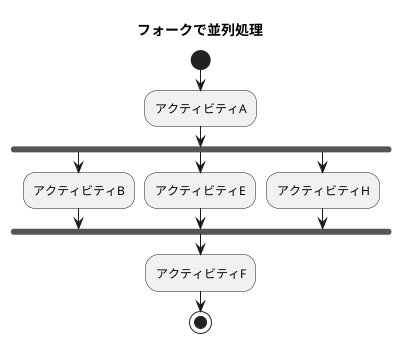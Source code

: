 @startuml 並列処理
title フォークで並列処理
start
:アクティビティA;
fork
    :アクティビティB;
    ' fork
    '     :アクティビティC;
    ' fork again
    '     :アクティビティD;
    ' end fork
fork again
    :アクティビティE;
fork again
    :アクティビティH;

end fork
:アクティビティF;

stop

@enduml